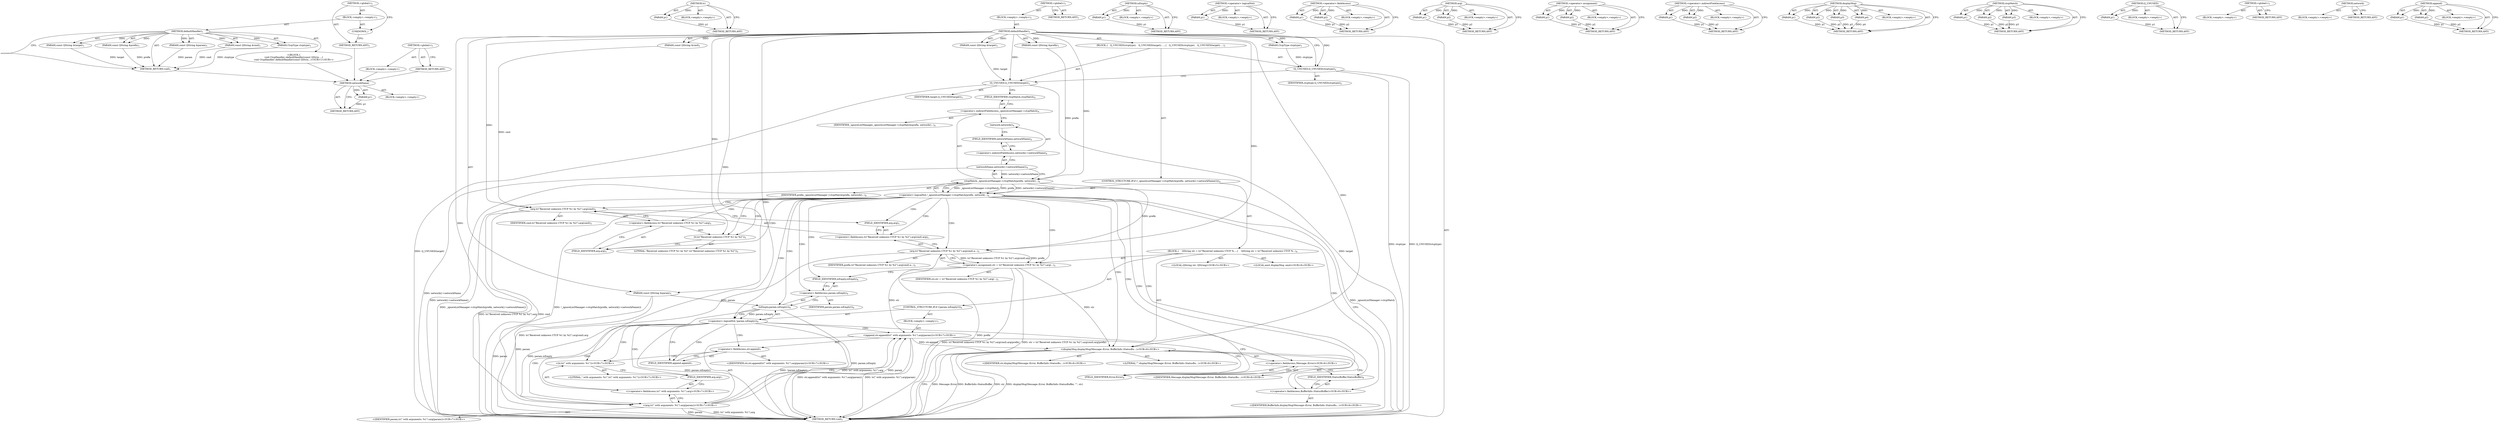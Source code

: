 digraph "&lt;global&gt;" {
vulnerable_117 [label=<(METHOD,networkName)>];
vulnerable_118 [label=<(PARAM,p1)>];
vulnerable_119 [label=<(BLOCK,&lt;empty&gt;,&lt;empty&gt;)>];
vulnerable_120 [label=<(METHOD_RETURN,ANY)>];
vulnerable_139 [label=<(METHOD,tr)>];
vulnerable_140 [label=<(PARAM,p1)>];
vulnerable_141 [label=<(BLOCK,&lt;empty&gt;,&lt;empty&gt;)>];
vulnerable_142 [label=<(METHOD_RETURN,ANY)>];
vulnerable_6 [label=<(METHOD,&lt;global&gt;)<SUB>1</SUB>>];
vulnerable_7 [label=<(BLOCK,&lt;empty&gt;,&lt;empty&gt;)<SUB>1</SUB>>];
vulnerable_8 [label=<(METHOD,defaultHandler)<SUB>1</SUB>>];
vulnerable_9 [label=<(PARAM,const QString &amp;cmd)<SUB>1</SUB>>];
vulnerable_10 [label=<(PARAM,CtcpType ctcptype)<SUB>1</SUB>>];
vulnerable_11 [label=<(PARAM,const QString &amp;prefix)<SUB>1</SUB>>];
vulnerable_12 [label=<(PARAM,const QString &amp;target)<SUB>1</SUB>>];
vulnerable_13 [label=<(PARAM,const QString &amp;param)<SUB>1</SUB>>];
vulnerable_14 [label=<(BLOCK,{
   Q_UNUSED(ctcptype);
   Q_UNUSED(target);
 ...,{
   Q_UNUSED(ctcptype);
   Q_UNUSED(target);
 ...)<SUB>1</SUB>>];
vulnerable_15 [label=<(Q_UNUSED,Q_UNUSED(ctcptype))<SUB>2</SUB>>];
vulnerable_16 [label=<(IDENTIFIER,ctcptype,Q_UNUSED(ctcptype))<SUB>2</SUB>>];
vulnerable_17 [label=<(Q_UNUSED,Q_UNUSED(target))<SUB>3</SUB>>];
vulnerable_18 [label=<(IDENTIFIER,target,Q_UNUSED(target))<SUB>3</SUB>>];
vulnerable_19 [label=<(CONTROL_STRUCTURE,IF,if (!_ignoreListManager-&gt;ctcpMatch(prefix, network()-&gt;networkName())))<SUB>4</SUB>>];
vulnerable_20 [label=<(&lt;operator&gt;.logicalNot,!_ignoreListManager-&gt;ctcpMatch(prefix, network(...)<SUB>4</SUB>>];
vulnerable_21 [label=<(ctcpMatch,_ignoreListManager-&gt;ctcpMatch(prefix, network()...)<SUB>4</SUB>>];
vulnerable_22 [label=<(&lt;operator&gt;.indirectFieldAccess,_ignoreListManager-&gt;ctcpMatch)<SUB>4</SUB>>];
vulnerable_23 [label=<(IDENTIFIER,_ignoreListManager,_ignoreListManager-&gt;ctcpMatch(prefix, network()...)<SUB>4</SUB>>];
vulnerable_24 [label=<(FIELD_IDENTIFIER,ctcpMatch,ctcpMatch)<SUB>4</SUB>>];
vulnerable_25 [label=<(IDENTIFIER,prefix,_ignoreListManager-&gt;ctcpMatch(prefix, network()...)<SUB>4</SUB>>];
vulnerable_26 [label=<(networkName,network()-&gt;networkName())<SUB>4</SUB>>];
vulnerable_27 [label=<(&lt;operator&gt;.indirectFieldAccess,network()-&gt;networkName)<SUB>4</SUB>>];
vulnerable_28 [label=<(network,network())<SUB>4</SUB>>];
vulnerable_29 [label=<(FIELD_IDENTIFIER,networkName,networkName)<SUB>4</SUB>>];
vulnerable_30 [label=<(BLOCK,{
    QString str = tr(&quot;Received unknown CTCP %...,{
    QString str = tr(&quot;Received unknown CTCP %...)<SUB>4</SUB>>];
vulnerable_31 [label="<(LOCAL,QString str: QString)<SUB>5</SUB>>"];
vulnerable_32 [label=<(&lt;operator&gt;.assignment,str = tr(&quot;Received unknown CTCP %1 by %2&quot;).arg(...)<SUB>5</SUB>>];
vulnerable_33 [label=<(IDENTIFIER,str,str = tr(&quot;Received unknown CTCP %1 by %2&quot;).arg(...)<SUB>5</SUB>>];
vulnerable_34 [label=<(arg,tr(&quot;Received unknown CTCP %1 by %2&quot;).arg(cmd).a...)<SUB>5</SUB>>];
vulnerable_35 [label=<(&lt;operator&gt;.fieldAccess,tr(&quot;Received unknown CTCP %1 by %2&quot;).arg(cmd).arg)<SUB>5</SUB>>];
vulnerable_36 [label=<(arg,tr(&quot;Received unknown CTCP %1 by %2&quot;).arg(cmd))<SUB>5</SUB>>];
vulnerable_37 [label=<(&lt;operator&gt;.fieldAccess,tr(&quot;Received unknown CTCP %1 by %2&quot;).arg)<SUB>5</SUB>>];
vulnerable_38 [label=<(tr,tr(&quot;Received unknown CTCP %1 by %2&quot;))<SUB>5</SUB>>];
vulnerable_39 [label=<(LITERAL,&quot;Received unknown CTCP %1 by %2&quot;,tr(&quot;Received unknown CTCP %1 by %2&quot;))<SUB>5</SUB>>];
vulnerable_40 [label=<(FIELD_IDENTIFIER,arg,arg)<SUB>5</SUB>>];
vulnerable_41 [label=<(IDENTIFIER,cmd,tr(&quot;Received unknown CTCP %1 by %2&quot;).arg(cmd))<SUB>5</SUB>>];
vulnerable_42 [label=<(FIELD_IDENTIFIER,arg,arg)<SUB>5</SUB>>];
vulnerable_43 [label=<(IDENTIFIER,prefix,tr(&quot;Received unknown CTCP %1 by %2&quot;).arg(cmd).a...)<SUB>5</SUB>>];
vulnerable_44 [label=<(CONTROL_STRUCTURE,IF,if (!param.isEmpty()))<SUB>6</SUB>>];
vulnerable_45 [label=<(&lt;operator&gt;.logicalNot,!param.isEmpty())<SUB>6</SUB>>];
vulnerable_46 [label=<(isEmpty,param.isEmpty())<SUB>6</SUB>>];
vulnerable_47 [label=<(&lt;operator&gt;.fieldAccess,param.isEmpty)<SUB>6</SUB>>];
vulnerable_48 [label=<(IDENTIFIER,param,param.isEmpty())<SUB>6</SUB>>];
vulnerable_49 [label=<(FIELD_IDENTIFIER,isEmpty,isEmpty)<SUB>6</SUB>>];
vulnerable_50 [label=<(BLOCK,&lt;empty&gt;,&lt;empty&gt;)<SUB>7</SUB>>];
vulnerable_51 [label="<(append,str.append(tr(&quot; with arguments: %1&quot;).arg(param)))<SUB>7</SUB>>"];
vulnerable_52 [label=<(&lt;operator&gt;.fieldAccess,str.append)<SUB>7</SUB>>];
vulnerable_53 [label="<(IDENTIFIER,str,str.append(tr(&quot; with arguments: %1&quot;).arg(param)))<SUB>7</SUB>>"];
vulnerable_54 [label=<(FIELD_IDENTIFIER,append,append)<SUB>7</SUB>>];
vulnerable_55 [label="<(arg,tr(&quot; with arguments: %1&quot;).arg(param))<SUB>7</SUB>>"];
vulnerable_56 [label="<(&lt;operator&gt;.fieldAccess,tr(&quot; with arguments: %1&quot;).arg)<SUB>7</SUB>>"];
vulnerable_57 [label="<(tr,tr(&quot; with arguments: %1&quot;))<SUB>7</SUB>>"];
vulnerable_58 [label="<(LITERAL,&quot; with arguments: %1&quot;,tr(&quot; with arguments: %1&quot;))<SUB>7</SUB>>"];
vulnerable_59 [label=<(FIELD_IDENTIFIER,arg,arg)<SUB>7</SUB>>];
vulnerable_60 [label="<(IDENTIFIER,param,tr(&quot; with arguments: %1&quot;).arg(param))<SUB>7</SUB>>"];
vulnerable_61 [label="<(LOCAL,emit displayMsg: emit)<SUB>8</SUB>>"];
vulnerable_62 [label="<(displayMsg,displayMsg(Message::Error, BufferInfo::StatusBu...)<SUB>8</SUB>>"];
vulnerable_63 [label="<(&lt;operator&gt;.fieldAccess,Message::Error)<SUB>8</SUB>>"];
vulnerable_64 [label="<(IDENTIFIER,Message,displayMsg(Message::Error, BufferInfo::StatusBu...)<SUB>8</SUB>>"];
vulnerable_65 [label=<(FIELD_IDENTIFIER,Error,Error)<SUB>8</SUB>>];
vulnerable_66 [label="<(&lt;operator&gt;.fieldAccess,BufferInfo::StatusBuffer)<SUB>8</SUB>>"];
vulnerable_67 [label="<(IDENTIFIER,BufferInfo,displayMsg(Message::Error, BufferInfo::StatusBu...)<SUB>8</SUB>>"];
vulnerable_68 [label=<(FIELD_IDENTIFIER,StatusBuffer,StatusBuffer)<SUB>8</SUB>>];
vulnerable_69 [label="<(LITERAL,&quot;&quot;,displayMsg(Message::Error, BufferInfo::StatusBu...)<SUB>8</SUB>>"];
vulnerable_70 [label="<(IDENTIFIER,str,displayMsg(Message::Error, BufferInfo::StatusBu...)<SUB>8</SUB>>"];
vulnerable_71 [label=<(METHOD_RETURN,void)<SUB>1</SUB>>];
vulnerable_73 [label=<(METHOD_RETURN,ANY)<SUB>1</SUB>>];
vulnerable_143 [label=<(METHOD,isEmpty)>];
vulnerable_144 [label=<(PARAM,p1)>];
vulnerable_145 [label=<(BLOCK,&lt;empty&gt;,&lt;empty&gt;)>];
vulnerable_146 [label=<(METHOD_RETURN,ANY)>];
vulnerable_102 [label=<(METHOD,&lt;operator&gt;.logicalNot)>];
vulnerable_103 [label=<(PARAM,p1)>];
vulnerable_104 [label=<(BLOCK,&lt;empty&gt;,&lt;empty&gt;)>];
vulnerable_105 [label=<(METHOD_RETURN,ANY)>];
vulnerable_134 [label=<(METHOD,&lt;operator&gt;.fieldAccess)>];
vulnerable_135 [label=<(PARAM,p1)>];
vulnerable_136 [label=<(PARAM,p2)>];
vulnerable_137 [label=<(BLOCK,&lt;empty&gt;,&lt;empty&gt;)>];
vulnerable_138 [label=<(METHOD_RETURN,ANY)>];
vulnerable_129 [label=<(METHOD,arg)>];
vulnerable_130 [label=<(PARAM,p1)>];
vulnerable_131 [label=<(PARAM,p2)>];
vulnerable_132 [label=<(BLOCK,&lt;empty&gt;,&lt;empty&gt;)>];
vulnerable_133 [label=<(METHOD_RETURN,ANY)>];
vulnerable_124 [label=<(METHOD,&lt;operator&gt;.assignment)>];
vulnerable_125 [label=<(PARAM,p1)>];
vulnerable_126 [label=<(PARAM,p2)>];
vulnerable_127 [label=<(BLOCK,&lt;empty&gt;,&lt;empty&gt;)>];
vulnerable_128 [label=<(METHOD_RETURN,ANY)>];
vulnerable_112 [label=<(METHOD,&lt;operator&gt;.indirectFieldAccess)>];
vulnerable_113 [label=<(PARAM,p1)>];
vulnerable_114 [label=<(PARAM,p2)>];
vulnerable_115 [label=<(BLOCK,&lt;empty&gt;,&lt;empty&gt;)>];
vulnerable_116 [label=<(METHOD_RETURN,ANY)>];
vulnerable_152 [label=<(METHOD,displayMsg)>];
vulnerable_153 [label=<(PARAM,p1)>];
vulnerable_154 [label=<(PARAM,p2)>];
vulnerable_155 [label=<(PARAM,p3)>];
vulnerable_156 [label=<(PARAM,p4)>];
vulnerable_157 [label=<(BLOCK,&lt;empty&gt;,&lt;empty&gt;)>];
vulnerable_158 [label=<(METHOD_RETURN,ANY)>];
vulnerable_106 [label=<(METHOD,ctcpMatch)>];
vulnerable_107 [label=<(PARAM,p1)>];
vulnerable_108 [label=<(PARAM,p2)>];
vulnerable_109 [label=<(PARAM,p3)>];
vulnerable_110 [label=<(BLOCK,&lt;empty&gt;,&lt;empty&gt;)>];
vulnerable_111 [label=<(METHOD_RETURN,ANY)>];
vulnerable_98 [label=<(METHOD,Q_UNUSED)>];
vulnerable_99 [label=<(PARAM,p1)>];
vulnerable_100 [label=<(BLOCK,&lt;empty&gt;,&lt;empty&gt;)>];
vulnerable_101 [label=<(METHOD_RETURN,ANY)>];
vulnerable_92 [label=<(METHOD,&lt;global&gt;)<SUB>1</SUB>>];
vulnerable_93 [label=<(BLOCK,&lt;empty&gt;,&lt;empty&gt;)>];
vulnerable_94 [label=<(METHOD_RETURN,ANY)>];
vulnerable_121 [label=<(METHOD,network)>];
vulnerable_122 [label=<(BLOCK,&lt;empty&gt;,&lt;empty&gt;)>];
vulnerable_123 [label=<(METHOD_RETURN,ANY)>];
vulnerable_147 [label=<(METHOD,append)>];
vulnerable_148 [label=<(PARAM,p1)>];
vulnerable_149 [label=<(PARAM,p2)>];
vulnerable_150 [label=<(BLOCK,&lt;empty&gt;,&lt;empty&gt;)>];
vulnerable_151 [label=<(METHOD_RETURN,ANY)>];
fixed_6 [label=<(METHOD,&lt;global&gt;)<SUB>1</SUB>>];
fixed_7 [label=<(BLOCK,&lt;empty&gt;,&lt;empty&gt;)<SUB>1</SUB>>];
fixed_8 [label=<(METHOD,defaultHandler)<SUB>1</SUB>>];
fixed_9 [label=<(PARAM,const QString &amp;cmd)<SUB>1</SUB>>];
fixed_10 [label=<(PARAM,CtcpType ctcptype)<SUB>1</SUB>>];
fixed_11 [label=<(PARAM,const QString &amp;prefix)<SUB>1</SUB>>];
fixed_12 [label=<(PARAM,const QString &amp;target)<SUB>1</SUB>>];
fixed_13 [label=<(PARAM,const QString &amp;param)<SUB>1</SUB>>];
fixed_14 [label="<(BLOCK,{
void CtcpHandler::defaultHandler(const QStrin...,{
void CtcpHandler::defaultHandler(const QStrin...)<SUB>1</SUB>>"];
fixed_15 [label=<(METHOD_RETURN,void)<SUB>1</SUB>>];
fixed_17 [label=<(UNKNOWN,,)>];
fixed_18 [label=<(METHOD_RETURN,ANY)<SUB>1</SUB>>];
fixed_29 [label=<(METHOD,&lt;global&gt;)<SUB>1</SUB>>];
fixed_30 [label=<(BLOCK,&lt;empty&gt;,&lt;empty&gt;)>];
fixed_31 [label=<(METHOD_RETURN,ANY)>];
vulnerable_117 -> vulnerable_118  [key=0, label="AST: "];
vulnerable_117 -> vulnerable_118  [key=1, label="DDG: "];
vulnerable_117 -> vulnerable_119  [key=0, label="AST: "];
vulnerable_117 -> vulnerable_120  [key=0, label="AST: "];
vulnerable_117 -> vulnerable_120  [key=1, label="CFG: "];
vulnerable_118 -> vulnerable_120  [key=0, label="DDG: p1"];
vulnerable_139 -> vulnerable_140  [key=0, label="AST: "];
vulnerable_139 -> vulnerable_140  [key=1, label="DDG: "];
vulnerable_139 -> vulnerable_141  [key=0, label="AST: "];
vulnerable_139 -> vulnerable_142  [key=0, label="AST: "];
vulnerable_139 -> vulnerable_142  [key=1, label="CFG: "];
vulnerable_140 -> vulnerable_142  [key=0, label="DDG: p1"];
vulnerable_6 -> vulnerable_7  [key=0, label="AST: "];
vulnerable_6 -> vulnerable_73  [key=0, label="AST: "];
vulnerable_6 -> vulnerable_73  [key=1, label="CFG: "];
vulnerable_7 -> vulnerable_8  [key=0, label="AST: "];
vulnerable_8 -> vulnerable_9  [key=0, label="AST: "];
vulnerable_8 -> vulnerable_9  [key=1, label="DDG: "];
vulnerable_8 -> vulnerable_10  [key=0, label="AST: "];
vulnerable_8 -> vulnerable_10  [key=1, label="DDG: "];
vulnerable_8 -> vulnerable_11  [key=0, label="AST: "];
vulnerable_8 -> vulnerable_11  [key=1, label="DDG: "];
vulnerable_8 -> vulnerable_12  [key=0, label="AST: "];
vulnerable_8 -> vulnerable_12  [key=1, label="DDG: "];
vulnerable_8 -> vulnerable_13  [key=0, label="AST: "];
vulnerable_8 -> vulnerable_13  [key=1, label="DDG: "];
vulnerable_8 -> vulnerable_14  [key=0, label="AST: "];
vulnerable_8 -> vulnerable_71  [key=0, label="AST: "];
vulnerable_8 -> vulnerable_15  [key=0, label="CFG: "];
vulnerable_8 -> vulnerable_15  [key=1, label="DDG: "];
vulnerable_8 -> vulnerable_17  [key=0, label="DDG: "];
vulnerable_8 -> vulnerable_21  [key=0, label="DDG: "];
vulnerable_8 -> vulnerable_62  [key=0, label="DDG: "];
vulnerable_8 -> vulnerable_34  [key=0, label="DDG: "];
vulnerable_8 -> vulnerable_36  [key=0, label="DDG: "];
vulnerable_8 -> vulnerable_55  [key=0, label="DDG: "];
vulnerable_8 -> vulnerable_38  [key=0, label="DDG: "];
vulnerable_8 -> vulnerable_57  [key=0, label="DDG: "];
vulnerable_9 -> vulnerable_36  [key=0, label="DDG: cmd"];
vulnerable_10 -> vulnerable_15  [key=0, label="DDG: ctcptype"];
vulnerable_11 -> vulnerable_21  [key=0, label="DDG: prefix"];
vulnerable_12 -> vulnerable_17  [key=0, label="DDG: target"];
vulnerable_13 -> vulnerable_71  [key=0, label="DDG: param"];
vulnerable_13 -> vulnerable_46  [key=0, label="DDG: param"];
vulnerable_13 -> vulnerable_55  [key=0, label="DDG: param"];
vulnerable_14 -> vulnerable_15  [key=0, label="AST: "];
vulnerable_14 -> vulnerable_17  [key=0, label="AST: "];
vulnerable_14 -> vulnerable_19  [key=0, label="AST: "];
vulnerable_15 -> vulnerable_16  [key=0, label="AST: "];
vulnerable_15 -> vulnerable_17  [key=0, label="CFG: "];
vulnerable_15 -> vulnerable_71  [key=0, label="DDG: ctcptype"];
vulnerable_15 -> vulnerable_71  [key=1, label="DDG: Q_UNUSED(ctcptype)"];
vulnerable_17 -> vulnerable_18  [key=0, label="AST: "];
vulnerable_17 -> vulnerable_24  [key=0, label="CFG: "];
vulnerable_17 -> vulnerable_71  [key=0, label="DDG: target"];
vulnerable_17 -> vulnerable_71  [key=1, label="DDG: Q_UNUSED(target)"];
vulnerable_19 -> vulnerable_20  [key=0, label="AST: "];
vulnerable_19 -> vulnerable_30  [key=0, label="AST: "];
vulnerable_20 -> vulnerable_21  [key=0, label="AST: "];
vulnerable_20 -> vulnerable_71  [key=0, label="CFG: "];
vulnerable_20 -> vulnerable_71  [key=1, label="DDG: _ignoreListManager-&gt;ctcpMatch(prefix, network()-&gt;networkName())"];
vulnerable_20 -> vulnerable_71  [key=2, label="DDG: !_ignoreListManager-&gt;ctcpMatch(prefix, network()-&gt;networkName())"];
vulnerable_20 -> vulnerable_38  [key=0, label="CFG: "];
vulnerable_20 -> vulnerable_38  [key=1, label="CDG: "];
vulnerable_20 -> vulnerable_47  [key=0, label="CDG: "];
vulnerable_20 -> vulnerable_34  [key=0, label="CDG: "];
vulnerable_20 -> vulnerable_32  [key=0, label="CDG: "];
vulnerable_20 -> vulnerable_68  [key=0, label="CDG: "];
vulnerable_20 -> vulnerable_49  [key=0, label="CDG: "];
vulnerable_20 -> vulnerable_42  [key=0, label="CDG: "];
vulnerable_20 -> vulnerable_66  [key=0, label="CDG: "];
vulnerable_20 -> vulnerable_36  [key=0, label="CDG: "];
vulnerable_20 -> vulnerable_37  [key=0, label="CDG: "];
vulnerable_20 -> vulnerable_46  [key=0, label="CDG: "];
vulnerable_20 -> vulnerable_45  [key=0, label="CDG: "];
vulnerable_20 -> vulnerable_63  [key=0, label="CDG: "];
vulnerable_20 -> vulnerable_40  [key=0, label="CDG: "];
vulnerable_20 -> vulnerable_65  [key=0, label="CDG: "];
vulnerable_20 -> vulnerable_35  [key=0, label="CDG: "];
vulnerable_20 -> vulnerable_62  [key=0, label="CDG: "];
vulnerable_21 -> vulnerable_22  [key=0, label="AST: "];
vulnerable_21 -> vulnerable_25  [key=0, label="AST: "];
vulnerable_21 -> vulnerable_26  [key=0, label="AST: "];
vulnerable_21 -> vulnerable_20  [key=0, label="CFG: "];
vulnerable_21 -> vulnerable_20  [key=1, label="DDG: _ignoreListManager-&gt;ctcpMatch"];
vulnerable_21 -> vulnerable_20  [key=2, label="DDG: prefix"];
vulnerable_21 -> vulnerable_20  [key=3, label="DDG: network()-&gt;networkName()"];
vulnerable_21 -> vulnerable_71  [key=0, label="DDG: _ignoreListManager-&gt;ctcpMatch"];
vulnerable_21 -> vulnerable_71  [key=1, label="DDG: network()-&gt;networkName()"];
vulnerable_21 -> vulnerable_34  [key=0, label="DDG: prefix"];
vulnerable_22 -> vulnerable_23  [key=0, label="AST: "];
vulnerable_22 -> vulnerable_24  [key=0, label="AST: "];
vulnerable_22 -> vulnerable_28  [key=0, label="CFG: "];
vulnerable_24 -> vulnerable_22  [key=0, label="CFG: "];
vulnerable_26 -> vulnerable_27  [key=0, label="AST: "];
vulnerable_26 -> vulnerable_21  [key=0, label="CFG: "];
vulnerable_26 -> vulnerable_21  [key=1, label="DDG: network()-&gt;networkName"];
vulnerable_26 -> vulnerable_71  [key=0, label="DDG: network()-&gt;networkName"];
vulnerable_27 -> vulnerable_28  [key=0, label="AST: "];
vulnerable_27 -> vulnerable_29  [key=0, label="AST: "];
vulnerable_27 -> vulnerable_26  [key=0, label="CFG: "];
vulnerable_28 -> vulnerable_29  [key=0, label="CFG: "];
vulnerable_29 -> vulnerable_27  [key=0, label="CFG: "];
vulnerable_30 -> vulnerable_31  [key=0, label="AST: "];
vulnerable_30 -> vulnerable_32  [key=0, label="AST: "];
vulnerable_30 -> vulnerable_44  [key=0, label="AST: "];
vulnerable_30 -> vulnerable_61  [key=0, label="AST: "];
vulnerable_30 -> vulnerable_62  [key=0, label="AST: "];
vulnerable_32 -> vulnerable_33  [key=0, label="AST: "];
vulnerable_32 -> vulnerable_34  [key=0, label="AST: "];
vulnerable_32 -> vulnerable_49  [key=0, label="CFG: "];
vulnerable_32 -> vulnerable_71  [key=0, label="DDG: tr(&quot;Received unknown CTCP %1 by %2&quot;).arg(cmd).arg(prefix)"];
vulnerable_32 -> vulnerable_71  [key=1, label="DDG: str = tr(&quot;Received unknown CTCP %1 by %2&quot;).arg(cmd).arg(prefix)"];
vulnerable_32 -> vulnerable_62  [key=0, label="DDG: str"];
vulnerable_32 -> vulnerable_51  [key=0, label="DDG: str"];
vulnerable_34 -> vulnerable_35  [key=0, label="AST: "];
vulnerable_34 -> vulnerable_43  [key=0, label="AST: "];
vulnerable_34 -> vulnerable_32  [key=0, label="CFG: "];
vulnerable_34 -> vulnerable_32  [key=1, label="DDG: tr(&quot;Received unknown CTCP %1 by %2&quot;).arg(cmd).arg"];
vulnerable_34 -> vulnerable_32  [key=2, label="DDG: prefix"];
vulnerable_34 -> vulnerable_71  [key=0, label="DDG: tr(&quot;Received unknown CTCP %1 by %2&quot;).arg(cmd).arg"];
vulnerable_34 -> vulnerable_71  [key=1, label="DDG: prefix"];
vulnerable_35 -> vulnerable_36  [key=0, label="AST: "];
vulnerable_35 -> vulnerable_42  [key=0, label="AST: "];
vulnerable_35 -> vulnerable_34  [key=0, label="CFG: "];
vulnerable_36 -> vulnerable_37  [key=0, label="AST: "];
vulnerable_36 -> vulnerable_41  [key=0, label="AST: "];
vulnerable_36 -> vulnerable_42  [key=0, label="CFG: "];
vulnerable_36 -> vulnerable_71  [key=0, label="DDG: tr(&quot;Received unknown CTCP %1 by %2&quot;).arg"];
vulnerable_36 -> vulnerable_71  [key=1, label="DDG: cmd"];
vulnerable_37 -> vulnerable_38  [key=0, label="AST: "];
vulnerable_37 -> vulnerable_40  [key=0, label="AST: "];
vulnerable_37 -> vulnerable_36  [key=0, label="CFG: "];
vulnerable_38 -> vulnerable_39  [key=0, label="AST: "];
vulnerable_38 -> vulnerable_40  [key=0, label="CFG: "];
vulnerable_40 -> vulnerable_37  [key=0, label="CFG: "];
vulnerable_42 -> vulnerable_35  [key=0, label="CFG: "];
vulnerable_44 -> vulnerable_45  [key=0, label="AST: "];
vulnerable_44 -> vulnerable_50  [key=0, label="AST: "];
vulnerable_45 -> vulnerable_46  [key=0, label="AST: "];
vulnerable_45 -> vulnerable_54  [key=0, label="CFG: "];
vulnerable_45 -> vulnerable_54  [key=1, label="CDG: "];
vulnerable_45 -> vulnerable_65  [key=0, label="CFG: "];
vulnerable_45 -> vulnerable_71  [key=0, label="DDG: param.isEmpty()"];
vulnerable_45 -> vulnerable_71  [key=1, label="DDG: !param.isEmpty()"];
vulnerable_45 -> vulnerable_51  [key=0, label="CDG: "];
vulnerable_45 -> vulnerable_57  [key=0, label="CDG: "];
vulnerable_45 -> vulnerable_52  [key=0, label="CDG: "];
vulnerable_45 -> vulnerable_56  [key=0, label="CDG: "];
vulnerable_45 -> vulnerable_59  [key=0, label="CDG: "];
vulnerable_45 -> vulnerable_55  [key=0, label="CDG: "];
vulnerable_46 -> vulnerable_47  [key=0, label="AST: "];
vulnerable_46 -> vulnerable_45  [key=0, label="CFG: "];
vulnerable_46 -> vulnerable_45  [key=1, label="DDG: param.isEmpty"];
vulnerable_46 -> vulnerable_71  [key=0, label="DDG: param.isEmpty"];
vulnerable_46 -> vulnerable_55  [key=0, label="DDG: param.isEmpty"];
vulnerable_47 -> vulnerable_48  [key=0, label="AST: "];
vulnerable_47 -> vulnerable_49  [key=0, label="AST: "];
vulnerable_47 -> vulnerable_46  [key=0, label="CFG: "];
vulnerable_49 -> vulnerable_47  [key=0, label="CFG: "];
vulnerable_50 -> vulnerable_51  [key=0, label="AST: "];
vulnerable_51 -> vulnerable_52  [key=0, label="AST: "];
vulnerable_51 -> vulnerable_55  [key=0, label="AST: "];
vulnerable_51 -> vulnerable_65  [key=0, label="CFG: "];
vulnerable_51 -> vulnerable_71  [key=0, label="DDG: tr(&quot; with arguments: %1&quot;).arg(param)"];
vulnerable_51 -> vulnerable_71  [key=1, label="DDG: str.append(tr(&quot; with arguments: %1&quot;).arg(param))"];
vulnerable_51 -> vulnerable_62  [key=0, label="DDG: str.append"];
vulnerable_52 -> vulnerable_53  [key=0, label="AST: "];
vulnerable_52 -> vulnerable_54  [key=0, label="AST: "];
vulnerable_52 -> vulnerable_57  [key=0, label="CFG: "];
vulnerable_54 -> vulnerable_52  [key=0, label="CFG: "];
vulnerable_55 -> vulnerable_56  [key=0, label="AST: "];
vulnerable_55 -> vulnerable_60  [key=0, label="AST: "];
vulnerable_55 -> vulnerable_51  [key=0, label="CFG: "];
vulnerable_55 -> vulnerable_51  [key=1, label="DDG: tr(&quot; with arguments: %1&quot;).arg"];
vulnerable_55 -> vulnerable_51  [key=2, label="DDG: param"];
vulnerable_55 -> vulnerable_71  [key=0, label="DDG: tr(&quot; with arguments: %1&quot;).arg"];
vulnerable_55 -> vulnerable_71  [key=1, label="DDG: param"];
vulnerable_56 -> vulnerable_57  [key=0, label="AST: "];
vulnerable_56 -> vulnerable_59  [key=0, label="AST: "];
vulnerable_56 -> vulnerable_55  [key=0, label="CFG: "];
vulnerable_57 -> vulnerable_58  [key=0, label="AST: "];
vulnerable_57 -> vulnerable_59  [key=0, label="CFG: "];
vulnerable_59 -> vulnerable_56  [key=0, label="CFG: "];
vulnerable_62 -> vulnerable_63  [key=0, label="AST: "];
vulnerable_62 -> vulnerable_66  [key=0, label="AST: "];
vulnerable_62 -> vulnerable_69  [key=0, label="AST: "];
vulnerable_62 -> vulnerable_70  [key=0, label="AST: "];
vulnerable_62 -> vulnerable_71  [key=0, label="CFG: "];
vulnerable_62 -> vulnerable_71  [key=1, label="DDG: Message::Error"];
vulnerable_62 -> vulnerable_71  [key=2, label="DDG: BufferInfo::StatusBuffer"];
vulnerable_62 -> vulnerable_71  [key=3, label="DDG: str"];
vulnerable_62 -> vulnerable_71  [key=4, label="DDG: displayMsg(Message::Error, BufferInfo::StatusBuffer, &quot;&quot;, str)"];
vulnerable_63 -> vulnerable_64  [key=0, label="AST: "];
vulnerable_63 -> vulnerable_65  [key=0, label="AST: "];
vulnerable_63 -> vulnerable_68  [key=0, label="CFG: "];
vulnerable_65 -> vulnerable_63  [key=0, label="CFG: "];
vulnerable_66 -> vulnerable_67  [key=0, label="AST: "];
vulnerable_66 -> vulnerable_68  [key=0, label="AST: "];
vulnerable_66 -> vulnerable_62  [key=0, label="CFG: "];
vulnerable_68 -> vulnerable_66  [key=0, label="CFG: "];
vulnerable_143 -> vulnerable_144  [key=0, label="AST: "];
vulnerable_143 -> vulnerable_144  [key=1, label="DDG: "];
vulnerable_143 -> vulnerable_145  [key=0, label="AST: "];
vulnerable_143 -> vulnerable_146  [key=0, label="AST: "];
vulnerable_143 -> vulnerable_146  [key=1, label="CFG: "];
vulnerable_144 -> vulnerable_146  [key=0, label="DDG: p1"];
vulnerable_102 -> vulnerable_103  [key=0, label="AST: "];
vulnerable_102 -> vulnerable_103  [key=1, label="DDG: "];
vulnerable_102 -> vulnerable_104  [key=0, label="AST: "];
vulnerable_102 -> vulnerable_105  [key=0, label="AST: "];
vulnerable_102 -> vulnerable_105  [key=1, label="CFG: "];
vulnerable_103 -> vulnerable_105  [key=0, label="DDG: p1"];
vulnerable_134 -> vulnerable_135  [key=0, label="AST: "];
vulnerable_134 -> vulnerable_135  [key=1, label="DDG: "];
vulnerable_134 -> vulnerable_137  [key=0, label="AST: "];
vulnerable_134 -> vulnerable_136  [key=0, label="AST: "];
vulnerable_134 -> vulnerable_136  [key=1, label="DDG: "];
vulnerable_134 -> vulnerable_138  [key=0, label="AST: "];
vulnerable_134 -> vulnerable_138  [key=1, label="CFG: "];
vulnerable_135 -> vulnerable_138  [key=0, label="DDG: p1"];
vulnerable_136 -> vulnerable_138  [key=0, label="DDG: p2"];
vulnerable_129 -> vulnerable_130  [key=0, label="AST: "];
vulnerable_129 -> vulnerable_130  [key=1, label="DDG: "];
vulnerable_129 -> vulnerable_132  [key=0, label="AST: "];
vulnerable_129 -> vulnerable_131  [key=0, label="AST: "];
vulnerable_129 -> vulnerable_131  [key=1, label="DDG: "];
vulnerable_129 -> vulnerable_133  [key=0, label="AST: "];
vulnerable_129 -> vulnerable_133  [key=1, label="CFG: "];
vulnerable_130 -> vulnerable_133  [key=0, label="DDG: p1"];
vulnerable_131 -> vulnerable_133  [key=0, label="DDG: p2"];
vulnerable_124 -> vulnerable_125  [key=0, label="AST: "];
vulnerable_124 -> vulnerable_125  [key=1, label="DDG: "];
vulnerable_124 -> vulnerable_127  [key=0, label="AST: "];
vulnerable_124 -> vulnerable_126  [key=0, label="AST: "];
vulnerable_124 -> vulnerable_126  [key=1, label="DDG: "];
vulnerable_124 -> vulnerable_128  [key=0, label="AST: "];
vulnerable_124 -> vulnerable_128  [key=1, label="CFG: "];
vulnerable_125 -> vulnerable_128  [key=0, label="DDG: p1"];
vulnerable_126 -> vulnerable_128  [key=0, label="DDG: p2"];
vulnerable_112 -> vulnerable_113  [key=0, label="AST: "];
vulnerable_112 -> vulnerable_113  [key=1, label="DDG: "];
vulnerable_112 -> vulnerable_115  [key=0, label="AST: "];
vulnerable_112 -> vulnerable_114  [key=0, label="AST: "];
vulnerable_112 -> vulnerable_114  [key=1, label="DDG: "];
vulnerable_112 -> vulnerable_116  [key=0, label="AST: "];
vulnerable_112 -> vulnerable_116  [key=1, label="CFG: "];
vulnerable_113 -> vulnerable_116  [key=0, label="DDG: p1"];
vulnerable_114 -> vulnerable_116  [key=0, label="DDG: p2"];
vulnerable_152 -> vulnerable_153  [key=0, label="AST: "];
vulnerable_152 -> vulnerable_153  [key=1, label="DDG: "];
vulnerable_152 -> vulnerable_157  [key=0, label="AST: "];
vulnerable_152 -> vulnerable_154  [key=0, label="AST: "];
vulnerable_152 -> vulnerable_154  [key=1, label="DDG: "];
vulnerable_152 -> vulnerable_158  [key=0, label="AST: "];
vulnerable_152 -> vulnerable_158  [key=1, label="CFG: "];
vulnerable_152 -> vulnerable_155  [key=0, label="AST: "];
vulnerable_152 -> vulnerable_155  [key=1, label="DDG: "];
vulnerable_152 -> vulnerable_156  [key=0, label="AST: "];
vulnerable_152 -> vulnerable_156  [key=1, label="DDG: "];
vulnerable_153 -> vulnerable_158  [key=0, label="DDG: p1"];
vulnerable_154 -> vulnerable_158  [key=0, label="DDG: p2"];
vulnerable_155 -> vulnerable_158  [key=0, label="DDG: p3"];
vulnerable_156 -> vulnerable_158  [key=0, label="DDG: p4"];
vulnerable_106 -> vulnerable_107  [key=0, label="AST: "];
vulnerable_106 -> vulnerable_107  [key=1, label="DDG: "];
vulnerable_106 -> vulnerable_110  [key=0, label="AST: "];
vulnerable_106 -> vulnerable_108  [key=0, label="AST: "];
vulnerable_106 -> vulnerable_108  [key=1, label="DDG: "];
vulnerable_106 -> vulnerable_111  [key=0, label="AST: "];
vulnerable_106 -> vulnerable_111  [key=1, label="CFG: "];
vulnerable_106 -> vulnerable_109  [key=0, label="AST: "];
vulnerable_106 -> vulnerable_109  [key=1, label="DDG: "];
vulnerable_107 -> vulnerable_111  [key=0, label="DDG: p1"];
vulnerable_108 -> vulnerable_111  [key=0, label="DDG: p2"];
vulnerable_109 -> vulnerable_111  [key=0, label="DDG: p3"];
vulnerable_98 -> vulnerable_99  [key=0, label="AST: "];
vulnerable_98 -> vulnerable_99  [key=1, label="DDG: "];
vulnerable_98 -> vulnerable_100  [key=0, label="AST: "];
vulnerable_98 -> vulnerable_101  [key=0, label="AST: "];
vulnerable_98 -> vulnerable_101  [key=1, label="CFG: "];
vulnerable_99 -> vulnerable_101  [key=0, label="DDG: p1"];
vulnerable_92 -> vulnerable_93  [key=0, label="AST: "];
vulnerable_92 -> vulnerable_94  [key=0, label="AST: "];
vulnerable_92 -> vulnerable_94  [key=1, label="CFG: "];
vulnerable_121 -> vulnerable_122  [key=0, label="AST: "];
vulnerable_121 -> vulnerable_123  [key=0, label="AST: "];
vulnerable_121 -> vulnerable_123  [key=1, label="CFG: "];
vulnerable_147 -> vulnerable_148  [key=0, label="AST: "];
vulnerable_147 -> vulnerable_148  [key=1, label="DDG: "];
vulnerable_147 -> vulnerable_150  [key=0, label="AST: "];
vulnerable_147 -> vulnerable_149  [key=0, label="AST: "];
vulnerable_147 -> vulnerable_149  [key=1, label="DDG: "];
vulnerable_147 -> vulnerable_151  [key=0, label="AST: "];
vulnerable_147 -> vulnerable_151  [key=1, label="CFG: "];
vulnerable_148 -> vulnerable_151  [key=0, label="DDG: p1"];
vulnerable_149 -> vulnerable_151  [key=0, label="DDG: p2"];
fixed_6 -> fixed_7  [key=0, label="AST: "];
fixed_6 -> fixed_18  [key=0, label="AST: "];
fixed_6 -> fixed_17  [key=0, label="CFG: "];
fixed_7 -> fixed_8  [key=0, label="AST: "];
fixed_7 -> fixed_17  [key=0, label="AST: "];
fixed_8 -> fixed_9  [key=0, label="AST: "];
fixed_8 -> fixed_9  [key=1, label="DDG: "];
fixed_8 -> fixed_10  [key=0, label="AST: "];
fixed_8 -> fixed_10  [key=1, label="DDG: "];
fixed_8 -> fixed_11  [key=0, label="AST: "];
fixed_8 -> fixed_11  [key=1, label="DDG: "];
fixed_8 -> fixed_12  [key=0, label="AST: "];
fixed_8 -> fixed_12  [key=1, label="DDG: "];
fixed_8 -> fixed_13  [key=0, label="AST: "];
fixed_8 -> fixed_13  [key=1, label="DDG: "];
fixed_8 -> fixed_14  [key=0, label="AST: "];
fixed_8 -> fixed_15  [key=0, label="AST: "];
fixed_8 -> fixed_15  [key=1, label="CFG: "];
fixed_9 -> fixed_15  [key=0, label="DDG: cmd"];
fixed_10 -> fixed_15  [key=0, label="DDG: ctcptype"];
fixed_11 -> fixed_15  [key=0, label="DDG: prefix"];
fixed_12 -> fixed_15  [key=0, label="DDG: target"];
fixed_13 -> fixed_15  [key=0, label="DDG: param"];
fixed_14 -> vulnerable_117  [key=0];
fixed_15 -> vulnerable_117  [key=0];
fixed_17 -> fixed_18  [key=0, label="CFG: "];
fixed_18 -> vulnerable_117  [key=0];
fixed_29 -> fixed_30  [key=0, label="AST: "];
fixed_29 -> fixed_31  [key=0, label="AST: "];
fixed_29 -> fixed_31  [key=1, label="CFG: "];
fixed_30 -> vulnerable_117  [key=0];
fixed_31 -> vulnerable_117  [key=0];
}
